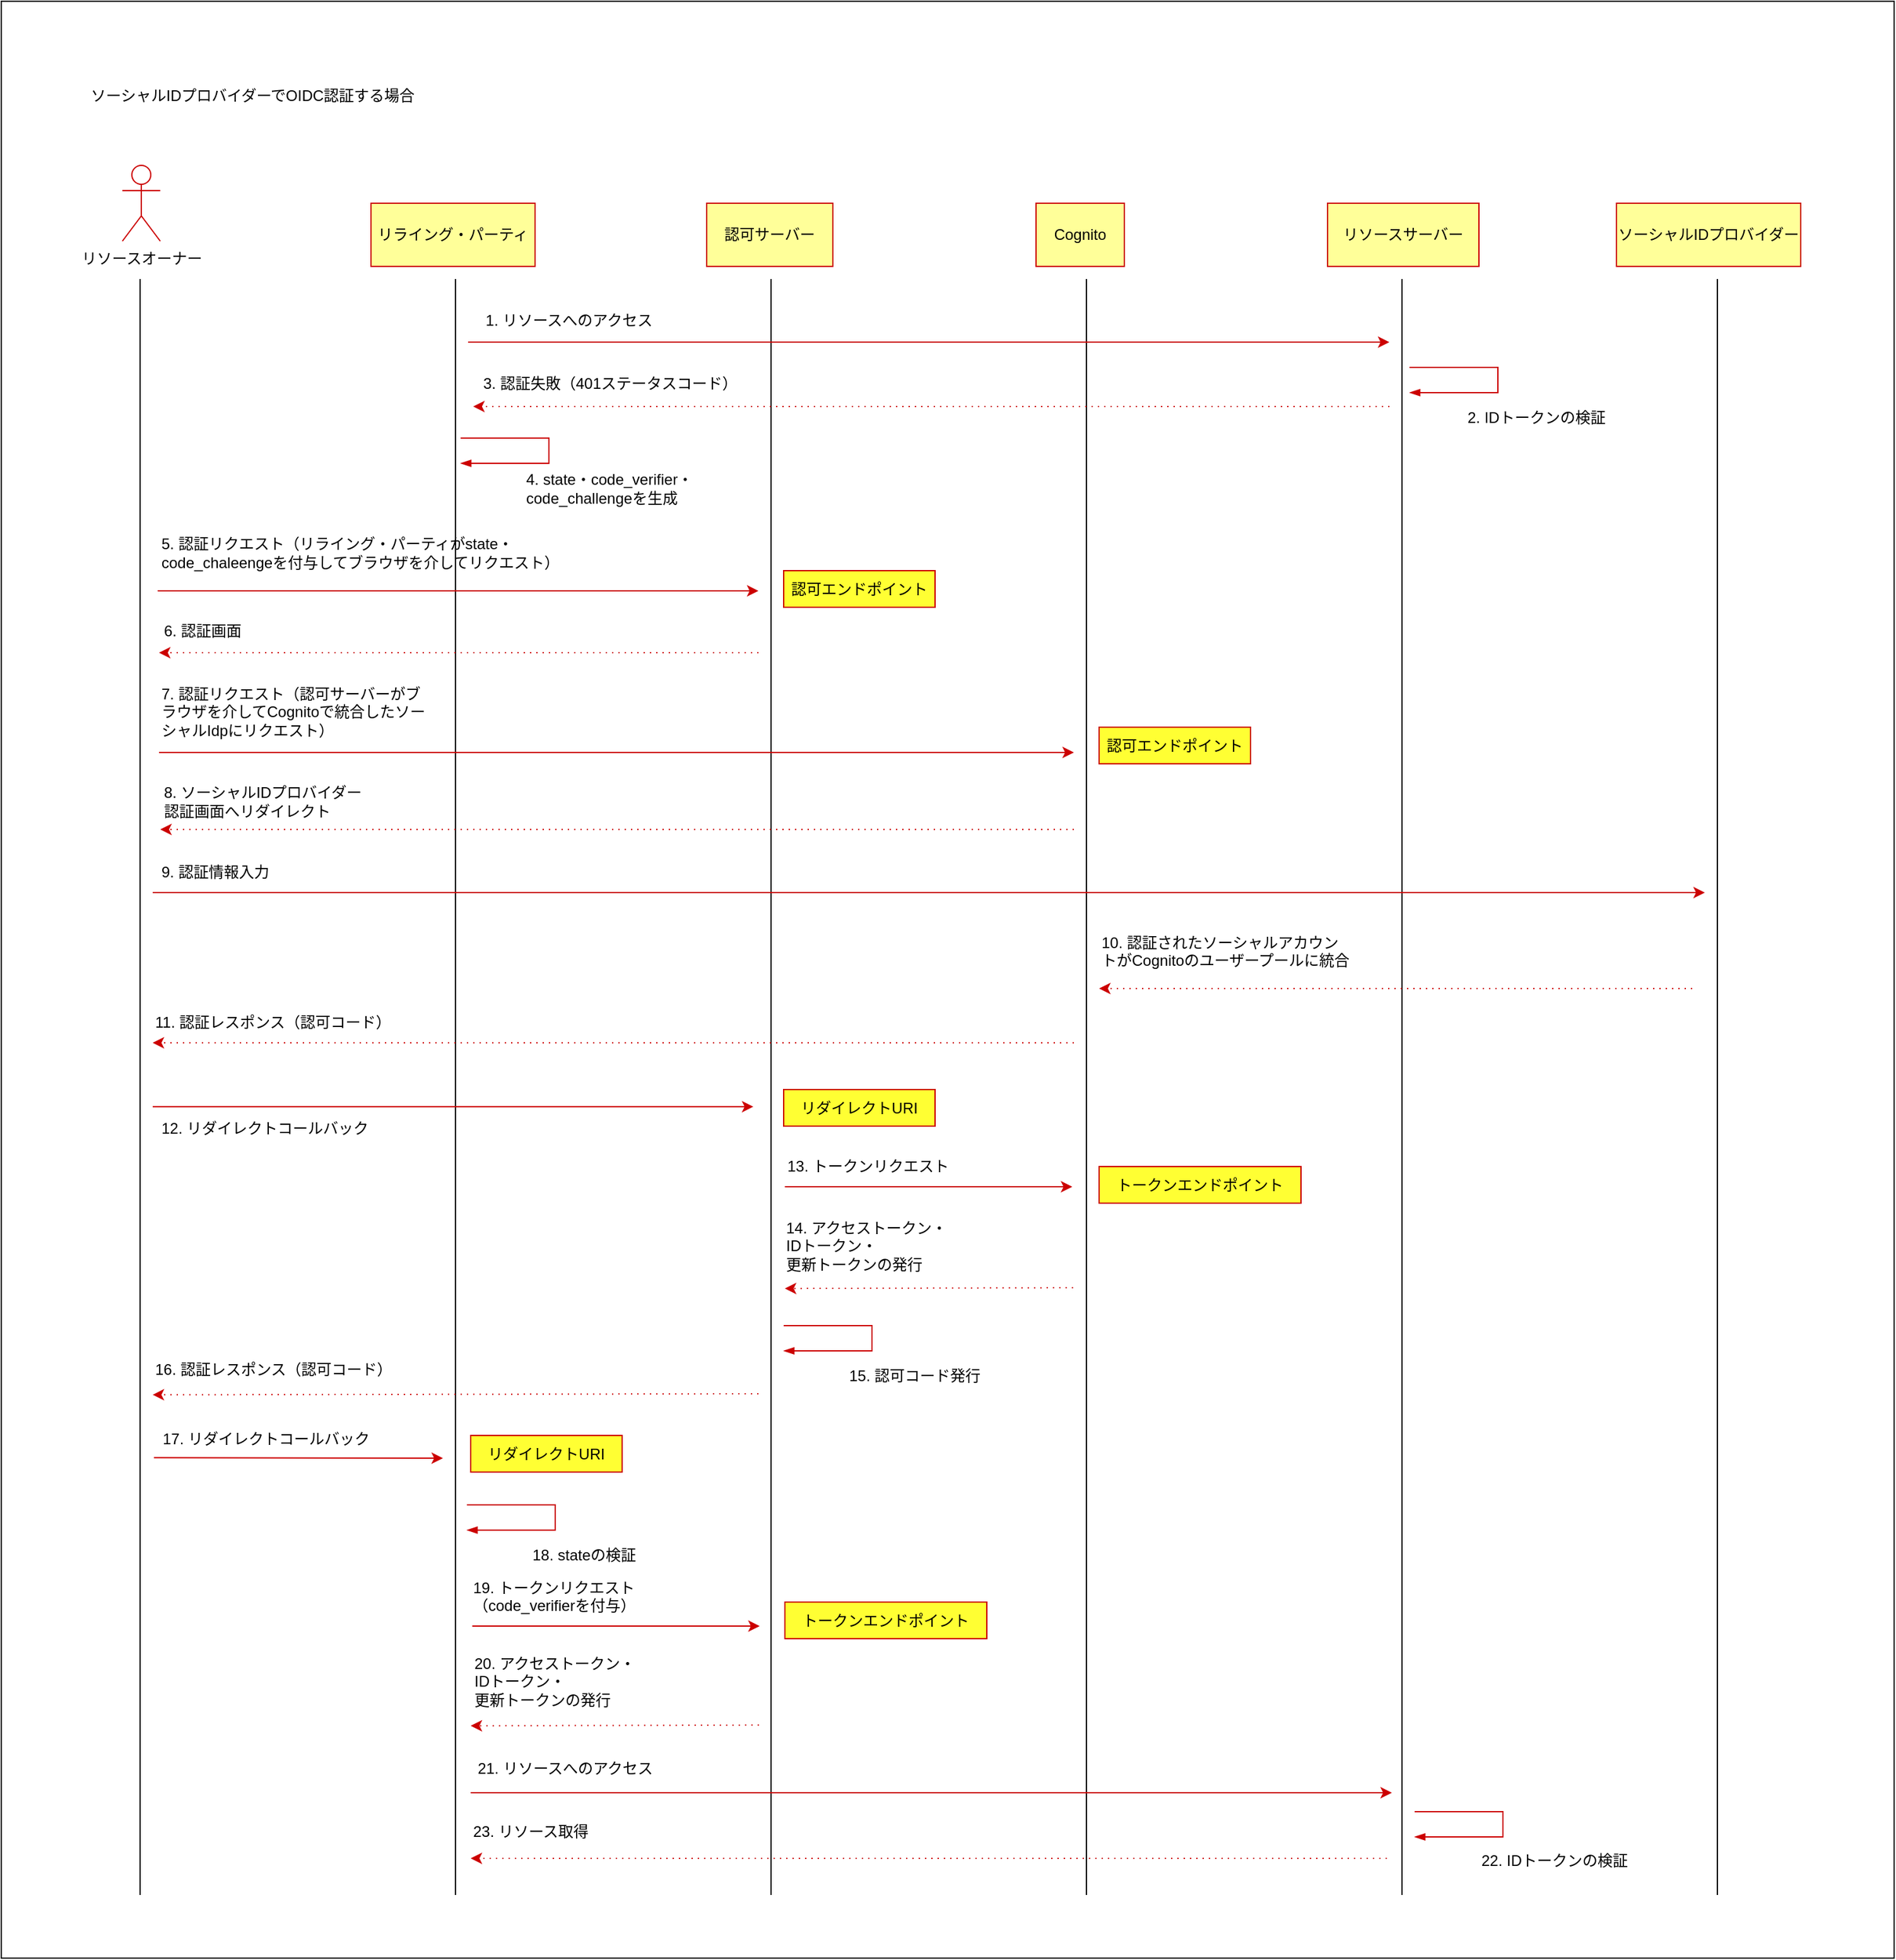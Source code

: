 <mxfile>
    <diagram id="d5p6EeRKwRihBDUKkn4Z" name="Page-1">
        <mxGraphModel dx="1307" dy="2602" grid="1" gridSize="10" guides="1" tooltips="1" connect="1" arrows="1" fold="1" page="1" pageScale="1" pageWidth="827" pageHeight="1169" math="0" shadow="0">
            <root>
                <mxCell id="0"/>
                <mxCell id="1" parent="0"/>
                <mxCell id="53" value="" style="rounded=0;whiteSpace=wrap;html=1;fillColor=#FFFFFF;" parent="1" vertex="1">
                    <mxGeometry x="190" y="-170" width="1500" height="1550" as="geometry"/>
                </mxCell>
                <mxCell id="55" value="" style="endArrow=none;html=1;strokeColor=#000000;" parent="1" edge="1">
                    <mxGeometry width="50" height="50" relative="1" as="geometry">
                        <mxPoint x="300" y="1330" as="sourcePoint"/>
                        <mxPoint x="300" y="50" as="targetPoint"/>
                    </mxGeometry>
                </mxCell>
                <mxCell id="56" value="" style="endArrow=none;html=1;strokeColor=#000000;" parent="1" edge="1">
                    <mxGeometry width="50" height="50" relative="1" as="geometry">
                        <mxPoint x="550" y="1330" as="sourcePoint"/>
                        <mxPoint x="550" y="50" as="targetPoint"/>
                    </mxGeometry>
                </mxCell>
                <mxCell id="57" value="" style="endArrow=none;html=1;strokeColor=#000000;" parent="1" edge="1">
                    <mxGeometry width="50" height="50" relative="1" as="geometry">
                        <mxPoint x="1550" y="1330" as="sourcePoint"/>
                        <mxPoint x="1550" y="50" as="targetPoint"/>
                    </mxGeometry>
                </mxCell>
                <mxCell id="58" value="" style="endArrow=none;html=1;strokeColor=#000000;startArrow=none;" parent="1" edge="1">
                    <mxGeometry width="50" height="50" relative="1" as="geometry">
                        <mxPoint x="1300" y="1330" as="sourcePoint"/>
                        <mxPoint x="1300" y="50" as="targetPoint"/>
                    </mxGeometry>
                </mxCell>
                <mxCell id="59" value="" style="endArrow=none;html=1;strokeColor=#000000;" parent="1" edge="1">
                    <mxGeometry width="50" height="50" relative="1" as="geometry">
                        <mxPoint x="1050" y="1330" as="sourcePoint"/>
                        <mxPoint x="1050" y="50" as="targetPoint"/>
                    </mxGeometry>
                </mxCell>
                <mxCell id="61" value="リソースオーナー" style="shape=umlActor;verticalLabelPosition=bottom;verticalAlign=top;html=1;outlineConnect=0;strokeColor=#CC0000;fontColor=#000000;fillColor=#FFFFFF;" parent="1" vertex="1">
                    <mxGeometry x="286" y="-40" width="30" height="60" as="geometry"/>
                </mxCell>
                <mxCell id="62" value="Cognito" style="rounded=0;whiteSpace=wrap;html=1;strokeColor=#CC0000;fontColor=#000000;fillColor=#FFFF99;" parent="1" vertex="1">
                    <mxGeometry x="1010" y="-10" width="70" height="50" as="geometry"/>
                </mxCell>
                <mxCell id="63" value="リライング・パーティ" style="rounded=0;whiteSpace=wrap;html=1;strokeColor=#CC0000;fontColor=#000000;fillColor=#FFFF99;" parent="1" vertex="1">
                    <mxGeometry x="483" y="-10" width="130" height="50" as="geometry"/>
                </mxCell>
                <mxCell id="64" value="認可サーバー" style="rounded=0;whiteSpace=wrap;html=1;strokeColor=#CC0000;fontColor=#000000;fillColor=#FFFF99;" parent="1" vertex="1">
                    <mxGeometry x="749" y="-10" width="100" height="50" as="geometry"/>
                </mxCell>
                <mxCell id="65" value="リソースサーバー" style="rounded=0;whiteSpace=wrap;html=1;strokeColor=#CC0000;fontColor=#000000;fillColor=#FFFF99;" parent="1" vertex="1">
                    <mxGeometry x="1241" y="-10" width="120" height="50" as="geometry"/>
                </mxCell>
                <mxCell id="66" value="ソーシャルIDプロバイダー" style="rounded=0;whiteSpace=wrap;html=1;strokeColor=#CC0000;fontColor=#000000;fillColor=#FFFF99;" parent="1" vertex="1">
                    <mxGeometry x="1470" y="-10" width="146" height="50" as="geometry"/>
                </mxCell>
                <mxCell id="67" value="" style="endArrow=none;html=1;strokeColor=#000000;startArrow=none;" parent="1" edge="1">
                    <mxGeometry width="50" height="50" relative="1" as="geometry">
                        <mxPoint x="800" y="1330" as="sourcePoint"/>
                        <mxPoint x="800" y="50" as="targetPoint"/>
                    </mxGeometry>
                </mxCell>
                <mxCell id="68" value="" style="endArrow=classic;html=1;strokeColor=#CC0000;" parent="1" edge="1">
                    <mxGeometry width="50" height="50" relative="1" as="geometry">
                        <mxPoint x="560" y="100" as="sourcePoint"/>
                        <mxPoint x="1290" y="100" as="targetPoint"/>
                    </mxGeometry>
                </mxCell>
                <mxCell id="69" value="1. リソースへのアクセス" style="text;html=1;strokeColor=none;fillColor=none;align=center;verticalAlign=middle;whiteSpace=wrap;rounded=0;fontColor=#000000;" parent="1" vertex="1">
                    <mxGeometry x="570" y="70" width="140" height="25" as="geometry"/>
                </mxCell>
                <mxCell id="70" value="&lt;span&gt;3. 認証失敗（401ステータスコード）&lt;/span&gt;" style="text;html=1;strokeColor=none;fillColor=none;align=left;verticalAlign=middle;whiteSpace=wrap;rounded=0;fontColor=#000000;" parent="1" vertex="1">
                    <mxGeometry x="570" y="120" width="210" height="25" as="geometry"/>
                </mxCell>
                <mxCell id="71" value="" style="endArrow=classic;html=1;strokeColor=#CC0000;dashed=1;dashPattern=1 4;" parent="1" edge="1">
                    <mxGeometry width="50" height="50" relative="1" as="geometry">
                        <mxPoint x="1290" y="151" as="sourcePoint"/>
                        <mxPoint x="564" y="151" as="targetPoint"/>
                    </mxGeometry>
                </mxCell>
                <mxCell id="72" value="" style="endArrow=classic;html=1;fontColor=#000000;strokeColor=#CC0000;" parent="1" edge="1">
                    <mxGeometry width="50" height="50" relative="1" as="geometry">
                        <mxPoint x="314" y="297.0" as="sourcePoint"/>
                        <mxPoint x="790" y="297" as="targetPoint"/>
                    </mxGeometry>
                </mxCell>
                <mxCell id="73" value="5. 認証リクエスト（&lt;span style=&quot;text-align: center&quot;&gt;リライング・パーティ&lt;/span&gt;がstate・code_chaleengeを付与してブラウザを介してリクエスト）" style="text;html=1;strokeColor=none;fillColor=none;align=left;verticalAlign=middle;whiteSpace=wrap;rounded=0;fontColor=#000000;" parent="1" vertex="1">
                    <mxGeometry x="315" y="254" width="325" height="25" as="geometry"/>
                </mxCell>
                <mxCell id="74" value="認可エンドポイント" style="rounded=0;whiteSpace=wrap;html=1;strokeColor=#CC0000;fontColor=#000000;labelBackgroundColor=none;labelBorderColor=none;fillColor=#FFFF33;" parent="1" vertex="1">
                    <mxGeometry x="810" y="281" width="120" height="29" as="geometry"/>
                </mxCell>
                <mxCell id="75" value="" style="endArrow=classic;html=1;fontColor=#000000;strokeColor=#CC0000;dashed=1;dashPattern=1 4;" parent="1" edge="1">
                    <mxGeometry width="50" height="50" relative="1" as="geometry">
                        <mxPoint x="790" y="346" as="sourcePoint"/>
                        <mxPoint x="315" y="346" as="targetPoint"/>
                    </mxGeometry>
                </mxCell>
                <mxCell id="76" value="6. 認証画面" style="text;html=1;strokeColor=none;fillColor=none;align=left;verticalAlign=middle;whiteSpace=wrap;rounded=0;labelBackgroundColor=none;labelBorderColor=none;fontColor=#000000;" parent="1" vertex="1">
                    <mxGeometry x="317" y="318" width="160" height="21" as="geometry"/>
                </mxCell>
                <mxCell id="77" value="" style="endArrow=classic;html=1;fontColor=#000000;strokeColor=#CC0000;" parent="1" edge="1">
                    <mxGeometry width="50" height="50" relative="1" as="geometry">
                        <mxPoint x="315.0" y="425" as="sourcePoint"/>
                        <mxPoint x="1040" y="425" as="targetPoint"/>
                    </mxGeometry>
                </mxCell>
                <mxCell id="78" value="7. 認証リクエスト（認可サーバーがブラウザを介してCognitoで統合したソーシャルIdpにリクエスト）" style="text;html=1;strokeColor=none;fillColor=none;align=left;verticalAlign=middle;whiteSpace=wrap;rounded=0;labelBackgroundColor=none;labelBorderColor=none;fontColor=#000000;" parent="1" vertex="1">
                    <mxGeometry x="315" y="378" width="215" height="30" as="geometry"/>
                </mxCell>
                <mxCell id="79" value="認可エンドポイント" style="rounded=0;whiteSpace=wrap;html=1;strokeColor=#CC0000;fontColor=#000000;labelBackgroundColor=none;labelBorderColor=none;fillColor=#FFFF33;" parent="1" vertex="1">
                    <mxGeometry x="1060" y="405" width="120" height="29" as="geometry"/>
                </mxCell>
                <mxCell id="80" value="" style="endArrow=classic;html=1;fontColor=#000000;strokeColor=#CC0000;dashed=1;dashPattern=1 4;" parent="1" edge="1">
                    <mxGeometry width="50" height="50" relative="1" as="geometry">
                        <mxPoint x="1040" y="486" as="sourcePoint"/>
                        <mxPoint x="316" y="486" as="targetPoint"/>
                    </mxGeometry>
                </mxCell>
                <mxCell id="81" value="8. ソーシャルIDプロバイダー認証画面へリダイレクト" style="text;html=1;strokeColor=none;fillColor=none;align=left;verticalAlign=middle;whiteSpace=wrap;rounded=0;labelBackgroundColor=none;labelBorderColor=none;fontColor=#000000;" parent="1" vertex="1">
                    <mxGeometry x="317" y="449" width="160" height="30" as="geometry"/>
                </mxCell>
                <mxCell id="83" value="" style="endArrow=classic;html=1;fontColor=#000000;strokeColor=#CC0000;" parent="1" edge="1">
                    <mxGeometry width="50" height="50" relative="1" as="geometry">
                        <mxPoint x="310.0" y="536" as="sourcePoint"/>
                        <mxPoint x="1540" y="536" as="targetPoint"/>
                    </mxGeometry>
                </mxCell>
                <mxCell id="84" value="9. 認証情報入力" style="text;html=1;strokeColor=none;fillColor=none;align=left;verticalAlign=middle;whiteSpace=wrap;rounded=0;labelBackgroundColor=none;labelBorderColor=none;fontColor=#000000;" parent="1" vertex="1">
                    <mxGeometry x="315" y="510" width="160" height="20" as="geometry"/>
                </mxCell>
                <mxCell id="85" value="" style="endArrow=classic;html=1;fontColor=#000000;strokeColor=#CC0000;dashed=1;dashPattern=1 4;" parent="1" edge="1">
                    <mxGeometry width="50" height="50" relative="1" as="geometry">
                        <mxPoint x="1530" y="612" as="sourcePoint"/>
                        <mxPoint x="1060" y="612" as="targetPoint"/>
                    </mxGeometry>
                </mxCell>
                <mxCell id="86" value="" style="endArrow=classic;html=1;fontColor=#000000;strokeColor=#CC0000;dashed=1;dashPattern=1 4;" parent="1" edge="1">
                    <mxGeometry width="50" height="50" relative="1" as="geometry">
                        <mxPoint x="1040" y="655" as="sourcePoint"/>
                        <mxPoint x="310" y="655" as="targetPoint"/>
                    </mxGeometry>
                </mxCell>
                <mxCell id="87" value="&lt;span style=&quot;color: rgb(0 , 0 , 0) ; font-family: &amp;#34;helvetica&amp;#34; ; font-size: 12px ; font-style: normal ; font-weight: 400 ; letter-spacing: normal ; text-align: left ; text-indent: 0px ; text-transform: none ; word-spacing: 0px ; display: inline ; float: none&quot;&gt;11. 認証レスポンス（認可コード）&lt;/span&gt;" style="text;whiteSpace=wrap;html=1;labelBackgroundColor=#FFFFFF;" parent="1" vertex="1">
                    <mxGeometry x="310" y="625" width="200" height="24" as="geometry"/>
                </mxCell>
                <mxCell id="88" value="トークンエンドポイント" style="rounded=0;whiteSpace=wrap;html=1;strokeColor=#CC0000;fontColor=#000000;labelBackgroundColor=none;labelBorderColor=none;fillColor=#FFFF33;" parent="1" vertex="1">
                    <mxGeometry x="1060" y="753" width="160" height="29" as="geometry"/>
                </mxCell>
                <mxCell id="89" value="" style="endArrow=classic;html=1;fontColor=#000000;strokeColor=#CC0000;" parent="1" edge="1">
                    <mxGeometry width="50" height="50" relative="1" as="geometry">
                        <mxPoint x="811" y="769" as="sourcePoint"/>
                        <mxPoint x="1038.75" y="769" as="targetPoint"/>
                    </mxGeometry>
                </mxCell>
                <mxCell id="90" value="&lt;font color=&quot;#000000&quot; face=&quot;helvetica&quot;&gt;13. トークンリクエスト&lt;/font&gt;" style="text;whiteSpace=wrap;html=1;" parent="1" vertex="1">
                    <mxGeometry x="811" y="739" width="200" height="20" as="geometry"/>
                </mxCell>
                <mxCell id="91" value="14. アクセストークン・&lt;br&gt;IDトークン・&lt;br&gt;更新トークンの発行" style="text;html=1;strokeColor=none;fillColor=none;align=left;verticalAlign=middle;whiteSpace=wrap;rounded=0;labelBackgroundColor=none;labelBorderColor=none;fontColor=#000000;" parent="1" vertex="1">
                    <mxGeometry x="810" y="801" width="140" height="30" as="geometry"/>
                </mxCell>
                <mxCell id="92" value="" style="endArrow=classic;html=1;fontColor=#000000;strokeColor=#CC0000;dashed=1;dashPattern=1 4;exitX=0.548;exitY=0.69;exitDx=0;exitDy=0;exitPerimeter=0;" parent="1" edge="1">
                    <mxGeometry width="50" height="50" relative="1" as="geometry">
                        <mxPoint x="1039.4" y="849.0" as="sourcePoint"/>
                        <mxPoint x="811" y="849.6" as="targetPoint"/>
                    </mxGeometry>
                </mxCell>
                <mxCell id="93" value="&lt;span style=&quot;color: rgb(0 , 0 , 0) ; font-family: &amp;#34;helvetica&amp;#34; ; font-size: 12px ; font-style: normal ; font-weight: 400 ; letter-spacing: normal ; text-align: left ; text-indent: 0px ; text-transform: none ; word-spacing: 0px ; display: inline ; float: none&quot;&gt;10. 認証されたソーシャルアカウントがCognitoのユーザープールに統合&lt;/span&gt;" style="text;whiteSpace=wrap;html=1;labelBackgroundColor=#FFFFFF;" parent="1" vertex="1">
                    <mxGeometry x="1060" y="562" width="200" height="40" as="geometry"/>
                </mxCell>
                <mxCell id="101" value="15. 認可コード発行" style="text;html=1;strokeColor=none;fillColor=none;align=left;verticalAlign=middle;whiteSpace=wrap;rounded=0;labelBackgroundColor=none;labelBorderColor=none;fontColor=#000000;" parent="1" vertex="1">
                    <mxGeometry x="860" y="910" width="140" height="17" as="geometry"/>
                </mxCell>
                <mxCell id="103" value="" style="endArrow=classic;html=1;fontColor=#000000;strokeColor=#CC0000;dashed=1;dashPattern=1 4;exitX=0.548;exitY=0.69;exitDx=0;exitDy=0;exitPerimeter=0;entryX=0.08;entryY=0.697;entryDx=0;entryDy=0;entryPerimeter=0;" parent="1" edge="1">
                    <mxGeometry width="50" height="50" relative="1" as="geometry">
                        <mxPoint x="790.0" y="933.0" as="sourcePoint"/>
                        <mxPoint x="310" y="933.8" as="targetPoint"/>
                    </mxGeometry>
                </mxCell>
                <mxCell id="109" value="トークンエンドポイント" style="rounded=0;whiteSpace=wrap;html=1;strokeColor=#CC0000;fontColor=#000000;labelBackgroundColor=none;labelBorderColor=none;fillColor=#FFFF33;" parent="1" vertex="1">
                    <mxGeometry x="811" y="1098" width="160" height="29" as="geometry"/>
                </mxCell>
                <mxCell id="110" value="" style="endArrow=classic;html=1;fontColor=#000000;strokeColor=#CC0000;" parent="1" edge="1">
                    <mxGeometry width="50" height="50" relative="1" as="geometry">
                        <mxPoint x="563.25" y="1117" as="sourcePoint"/>
                        <mxPoint x="791" y="1117" as="targetPoint"/>
                    </mxGeometry>
                </mxCell>
                <mxCell id="111" value="&lt;font color=&quot;#000000&quot; face=&quot;helvetica&quot;&gt;19. トークンリクエスト（code_verifierを付与）&lt;/font&gt;" style="text;whiteSpace=wrap;html=1;" parent="1" vertex="1">
                    <mxGeometry x="562" y="1073" width="208" height="20" as="geometry"/>
                </mxCell>
                <mxCell id="112" value="20. アクセストークン・&lt;br&gt;IDトークン・&lt;br&gt;更新トークンの発行" style="text;html=1;strokeColor=none;fillColor=none;align=left;verticalAlign=middle;whiteSpace=wrap;rounded=0;labelBackgroundColor=none;labelBorderColor=none;fontColor=#000000;" parent="1" vertex="1">
                    <mxGeometry x="563" y="1146" width="140" height="30" as="geometry"/>
                </mxCell>
                <mxCell id="113" value="" style="endArrow=classic;html=1;fontColor=#000000;strokeColor=#CC0000;dashed=1;dashPattern=1 4;exitX=0.548;exitY=0.69;exitDx=0;exitDy=0;exitPerimeter=0;" parent="1" edge="1">
                    <mxGeometry width="50" height="50" relative="1" as="geometry">
                        <mxPoint x="790.4" y="1195.4" as="sourcePoint"/>
                        <mxPoint x="562" y="1196" as="targetPoint"/>
                    </mxGeometry>
                </mxCell>
                <mxCell id="119" value="" style="endArrow=classic;html=1;strokeColor=#CC0000;" parent="1" edge="1">
                    <mxGeometry width="50" height="50" relative="1" as="geometry">
                        <mxPoint x="562" y="1249" as="sourcePoint"/>
                        <mxPoint x="1292" y="1249" as="targetPoint"/>
                    </mxGeometry>
                </mxCell>
                <mxCell id="120" value="21. リソースへのアクセス" style="text;html=1;strokeColor=none;fillColor=none;align=center;verticalAlign=middle;whiteSpace=wrap;rounded=0;fontColor=#000000;" parent="1" vertex="1">
                    <mxGeometry x="563" y="1217" width="148" height="25" as="geometry"/>
                </mxCell>
                <mxCell id="121" value="&lt;span&gt;23. リソース取得&lt;/span&gt;" style="text;html=1;strokeColor=none;fillColor=none;align=left;verticalAlign=middle;whiteSpace=wrap;rounded=0;fontColor=#000000;" parent="1" vertex="1">
                    <mxGeometry x="562" y="1270" width="210" height="20" as="geometry"/>
                </mxCell>
                <mxCell id="122" value="" style="endArrow=classic;html=1;strokeColor=#CC0000;dashed=1;dashPattern=1 4;" parent="1" edge="1">
                    <mxGeometry width="50" height="50" relative="1" as="geometry">
                        <mxPoint x="1288" y="1301" as="sourcePoint"/>
                        <mxPoint x="562" y="1301" as="targetPoint"/>
                    </mxGeometry>
                </mxCell>
                <mxCell id="124" value="ソーシャルIDプロバイダーでOIDC認証する場合" style="text;html=1;strokeColor=none;fillColor=none;align=left;verticalAlign=middle;whiteSpace=wrap;rounded=0;labelBackgroundColor=none;labelBorderColor=none;fontColor=#000000;" parent="1" vertex="1">
                    <mxGeometry x="259" y="-110" width="260" height="30" as="geometry"/>
                </mxCell>
                <mxCell id="128" value="2. IDトークンの検証" style="text;html=1;strokeColor=none;fillColor=none;align=left;verticalAlign=middle;whiteSpace=wrap;rounded=0;labelBackgroundColor=none;labelBorderColor=none;fontColor=#000000;" parent="1" vertex="1">
                    <mxGeometry x="1350" y="151" width="140" height="17" as="geometry"/>
                </mxCell>
                <mxCell id="133" value="22. IDトークンの検証" style="text;html=1;strokeColor=none;fillColor=none;align=left;verticalAlign=middle;whiteSpace=wrap;rounded=0;labelBackgroundColor=none;labelBorderColor=none;fontColor=#000000;" parent="1" vertex="1">
                    <mxGeometry x="1361" y="1294" width="140" height="17" as="geometry"/>
                </mxCell>
                <mxCell id="136" value="" style="endArrow=classic;html=1;fontColor=#000000;strokeColor=#CC0000;" parent="1" edge="1">
                    <mxGeometry width="50" height="50" relative="1" as="geometry">
                        <mxPoint x="310" y="705.57" as="sourcePoint"/>
                        <mxPoint x="786" y="705.57" as="targetPoint"/>
                    </mxGeometry>
                </mxCell>
                <mxCell id="137" value="12. リダイレクトコールバック" style="text;html=1;strokeColor=none;fillColor=none;align=left;verticalAlign=middle;whiteSpace=wrap;rounded=0;fontColor=#000000;" parent="1" vertex="1">
                    <mxGeometry x="315" y="714" width="169" height="17" as="geometry"/>
                </mxCell>
                <mxCell id="138" value="リダイレクトURI" style="rounded=0;whiteSpace=wrap;html=1;strokeColor=#CC0000;fontColor=#000000;labelBackgroundColor=none;labelBorderColor=none;fillColor=#FFFF33;" parent="1" vertex="1">
                    <mxGeometry x="810" y="692" width="120" height="29" as="geometry"/>
                </mxCell>
                <mxCell id="139" value="&lt;span style=&quot;color: rgb(0 , 0 , 0) ; font-family: &amp;#34;helvetica&amp;#34; ; font-size: 12px ; font-style: normal ; font-weight: 400 ; letter-spacing: normal ; text-align: left ; text-indent: 0px ; text-transform: none ; word-spacing: 0px ; display: inline ; float: none&quot;&gt;16. 認証レスポンス（認可コード）&lt;/span&gt;" style="text;whiteSpace=wrap;html=1;labelBackgroundColor=#FFFFFF;" parent="1" vertex="1">
                    <mxGeometry x="310" y="900" width="200" height="24" as="geometry"/>
                </mxCell>
                <mxCell id="141" value="" style="endArrow=none;html=1;strokeColor=#CC0000;startArrow=blockThin;startFill=1;rounded=0;" parent="1" edge="1">
                    <mxGeometry width="50" height="50" relative="1" as="geometry">
                        <mxPoint x="810" y="899" as="sourcePoint"/>
                        <mxPoint x="810" y="879" as="targetPoint"/>
                        <Array as="points">
                            <mxPoint x="880" y="899"/>
                            <mxPoint x="880" y="879"/>
                        </Array>
                    </mxGeometry>
                </mxCell>
                <mxCell id="143" value="" style="endArrow=none;html=1;strokeColor=#CC0000;startArrow=blockThin;startFill=1;rounded=0;" parent="1" edge="1">
                    <mxGeometry width="50" height="50" relative="1" as="geometry">
                        <mxPoint x="1306" y="140" as="sourcePoint"/>
                        <mxPoint x="1306" y="120" as="targetPoint"/>
                        <Array as="points">
                            <mxPoint x="1376" y="140"/>
                            <mxPoint x="1376" y="120"/>
                        </Array>
                    </mxGeometry>
                </mxCell>
                <mxCell id="147" value="" style="endArrow=classic;html=1;fontColor=#000000;strokeColor=#CC0000;" parent="1" edge="1">
                    <mxGeometry width="50" height="50" relative="1" as="geometry">
                        <mxPoint x="311" y="983.57" as="sourcePoint"/>
                        <mxPoint x="540" y="984" as="targetPoint"/>
                    </mxGeometry>
                </mxCell>
                <mxCell id="148" value="17. リダイレクトコールバック" style="text;html=1;strokeColor=none;fillColor=none;align=left;verticalAlign=middle;whiteSpace=wrap;rounded=0;fontColor=#000000;" parent="1" vertex="1">
                    <mxGeometry x="316" y="960" width="169" height="17" as="geometry"/>
                </mxCell>
                <mxCell id="149" value="リダイレクトURI" style="rounded=0;whiteSpace=wrap;html=1;strokeColor=#CC0000;fontColor=#000000;labelBackgroundColor=none;labelBorderColor=none;fillColor=#FFFF33;" parent="1" vertex="1">
                    <mxGeometry x="562" y="966" width="120" height="29" as="geometry"/>
                </mxCell>
                <mxCell id="150" value="" style="endArrow=none;html=1;strokeColor=#CC0000;startArrow=blockThin;startFill=1;rounded=0;" parent="1" edge="1">
                    <mxGeometry width="50" height="50" relative="1" as="geometry">
                        <mxPoint x="1310" y="1284" as="sourcePoint"/>
                        <mxPoint x="1310" y="1264" as="targetPoint"/>
                        <Array as="points">
                            <mxPoint x="1380" y="1284"/>
                            <mxPoint x="1380" y="1264"/>
                        </Array>
                    </mxGeometry>
                </mxCell>
                <mxCell id="155" value="4. state・code_verifier・code_challengeを生成" style="text;html=1;strokeColor=none;fillColor=none;align=left;verticalAlign=middle;whiteSpace=wrap;rounded=0;labelBackgroundColor=none;labelBorderColor=none;fontColor=#000000;" vertex="1" parent="1">
                    <mxGeometry x="604" y="207" width="146" height="17" as="geometry"/>
                </mxCell>
                <mxCell id="156" value="" style="endArrow=none;html=1;strokeColor=#CC0000;startArrow=blockThin;startFill=1;rounded=0;" edge="1" parent="1">
                    <mxGeometry width="50" height="50" relative="1" as="geometry">
                        <mxPoint x="554" y="196" as="sourcePoint"/>
                        <mxPoint x="554" y="176" as="targetPoint"/>
                        <Array as="points">
                            <mxPoint x="624" y="196"/>
                            <mxPoint x="624" y="176"/>
                        </Array>
                    </mxGeometry>
                </mxCell>
                <mxCell id="157" value="18. stateの検証" style="text;html=1;strokeColor=none;fillColor=none;align=left;verticalAlign=middle;whiteSpace=wrap;rounded=0;labelBackgroundColor=none;labelBorderColor=none;fontColor=#000000;" vertex="1" parent="1">
                    <mxGeometry x="609" y="1052" width="140" height="17" as="geometry"/>
                </mxCell>
                <mxCell id="158" value="" style="endArrow=none;html=1;strokeColor=#CC0000;startArrow=blockThin;startFill=1;rounded=0;" edge="1" parent="1">
                    <mxGeometry width="50" height="50" relative="1" as="geometry">
                        <mxPoint x="559" y="1041.0" as="sourcePoint"/>
                        <mxPoint x="559" y="1021.0" as="targetPoint"/>
                        <Array as="points">
                            <mxPoint x="629" y="1041"/>
                            <mxPoint x="629" y="1021"/>
                        </Array>
                    </mxGeometry>
                </mxCell>
            </root>
        </mxGraphModel>
    </diagram>
</mxfile>